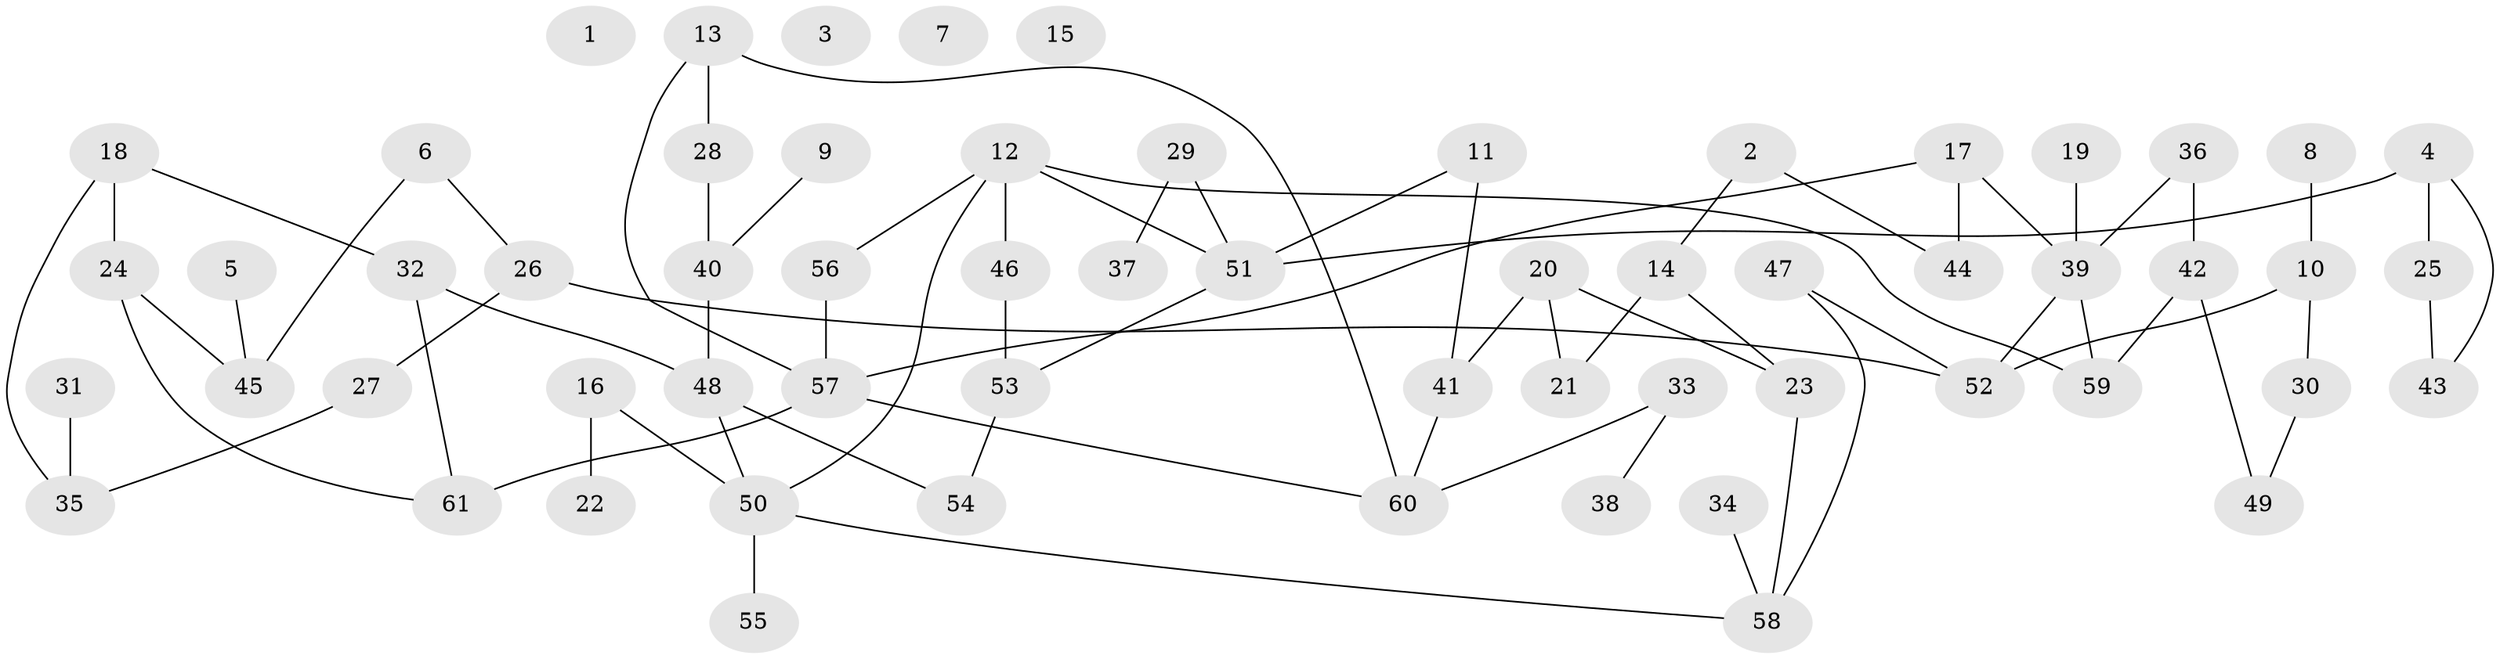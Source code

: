 // coarse degree distribution, {2: 0.2222222222222222, 3: 0.3333333333333333, 4: 0.2222222222222222, 1: 0.14814814814814814, 5: 0.037037037037037035, 6: 0.037037037037037035}
// Generated by graph-tools (version 1.1) at 2025/35/03/04/25 23:35:45]
// undirected, 61 vertices, 73 edges
graph export_dot {
  node [color=gray90,style=filled];
  1;
  2;
  3;
  4;
  5;
  6;
  7;
  8;
  9;
  10;
  11;
  12;
  13;
  14;
  15;
  16;
  17;
  18;
  19;
  20;
  21;
  22;
  23;
  24;
  25;
  26;
  27;
  28;
  29;
  30;
  31;
  32;
  33;
  34;
  35;
  36;
  37;
  38;
  39;
  40;
  41;
  42;
  43;
  44;
  45;
  46;
  47;
  48;
  49;
  50;
  51;
  52;
  53;
  54;
  55;
  56;
  57;
  58;
  59;
  60;
  61;
  2 -- 14;
  2 -- 44;
  4 -- 25;
  4 -- 43;
  4 -- 51;
  5 -- 45;
  6 -- 26;
  6 -- 45;
  8 -- 10;
  9 -- 40;
  10 -- 30;
  10 -- 52;
  11 -- 41;
  11 -- 51;
  12 -- 46;
  12 -- 50;
  12 -- 51;
  12 -- 56;
  12 -- 59;
  13 -- 28;
  13 -- 57;
  13 -- 60;
  14 -- 21;
  14 -- 23;
  16 -- 22;
  16 -- 50;
  17 -- 39;
  17 -- 44;
  17 -- 57;
  18 -- 24;
  18 -- 32;
  18 -- 35;
  19 -- 39;
  20 -- 21;
  20 -- 23;
  20 -- 41;
  23 -- 58;
  24 -- 45;
  24 -- 61;
  25 -- 43;
  26 -- 27;
  26 -- 52;
  27 -- 35;
  28 -- 40;
  29 -- 37;
  29 -- 51;
  30 -- 49;
  31 -- 35;
  32 -- 48;
  32 -- 61;
  33 -- 38;
  33 -- 60;
  34 -- 58;
  36 -- 39;
  36 -- 42;
  39 -- 52;
  39 -- 59;
  40 -- 48;
  41 -- 60;
  42 -- 49;
  42 -- 59;
  46 -- 53;
  47 -- 52;
  47 -- 58;
  48 -- 50;
  48 -- 54;
  50 -- 55;
  50 -- 58;
  51 -- 53;
  53 -- 54;
  56 -- 57;
  57 -- 60;
  57 -- 61;
}
